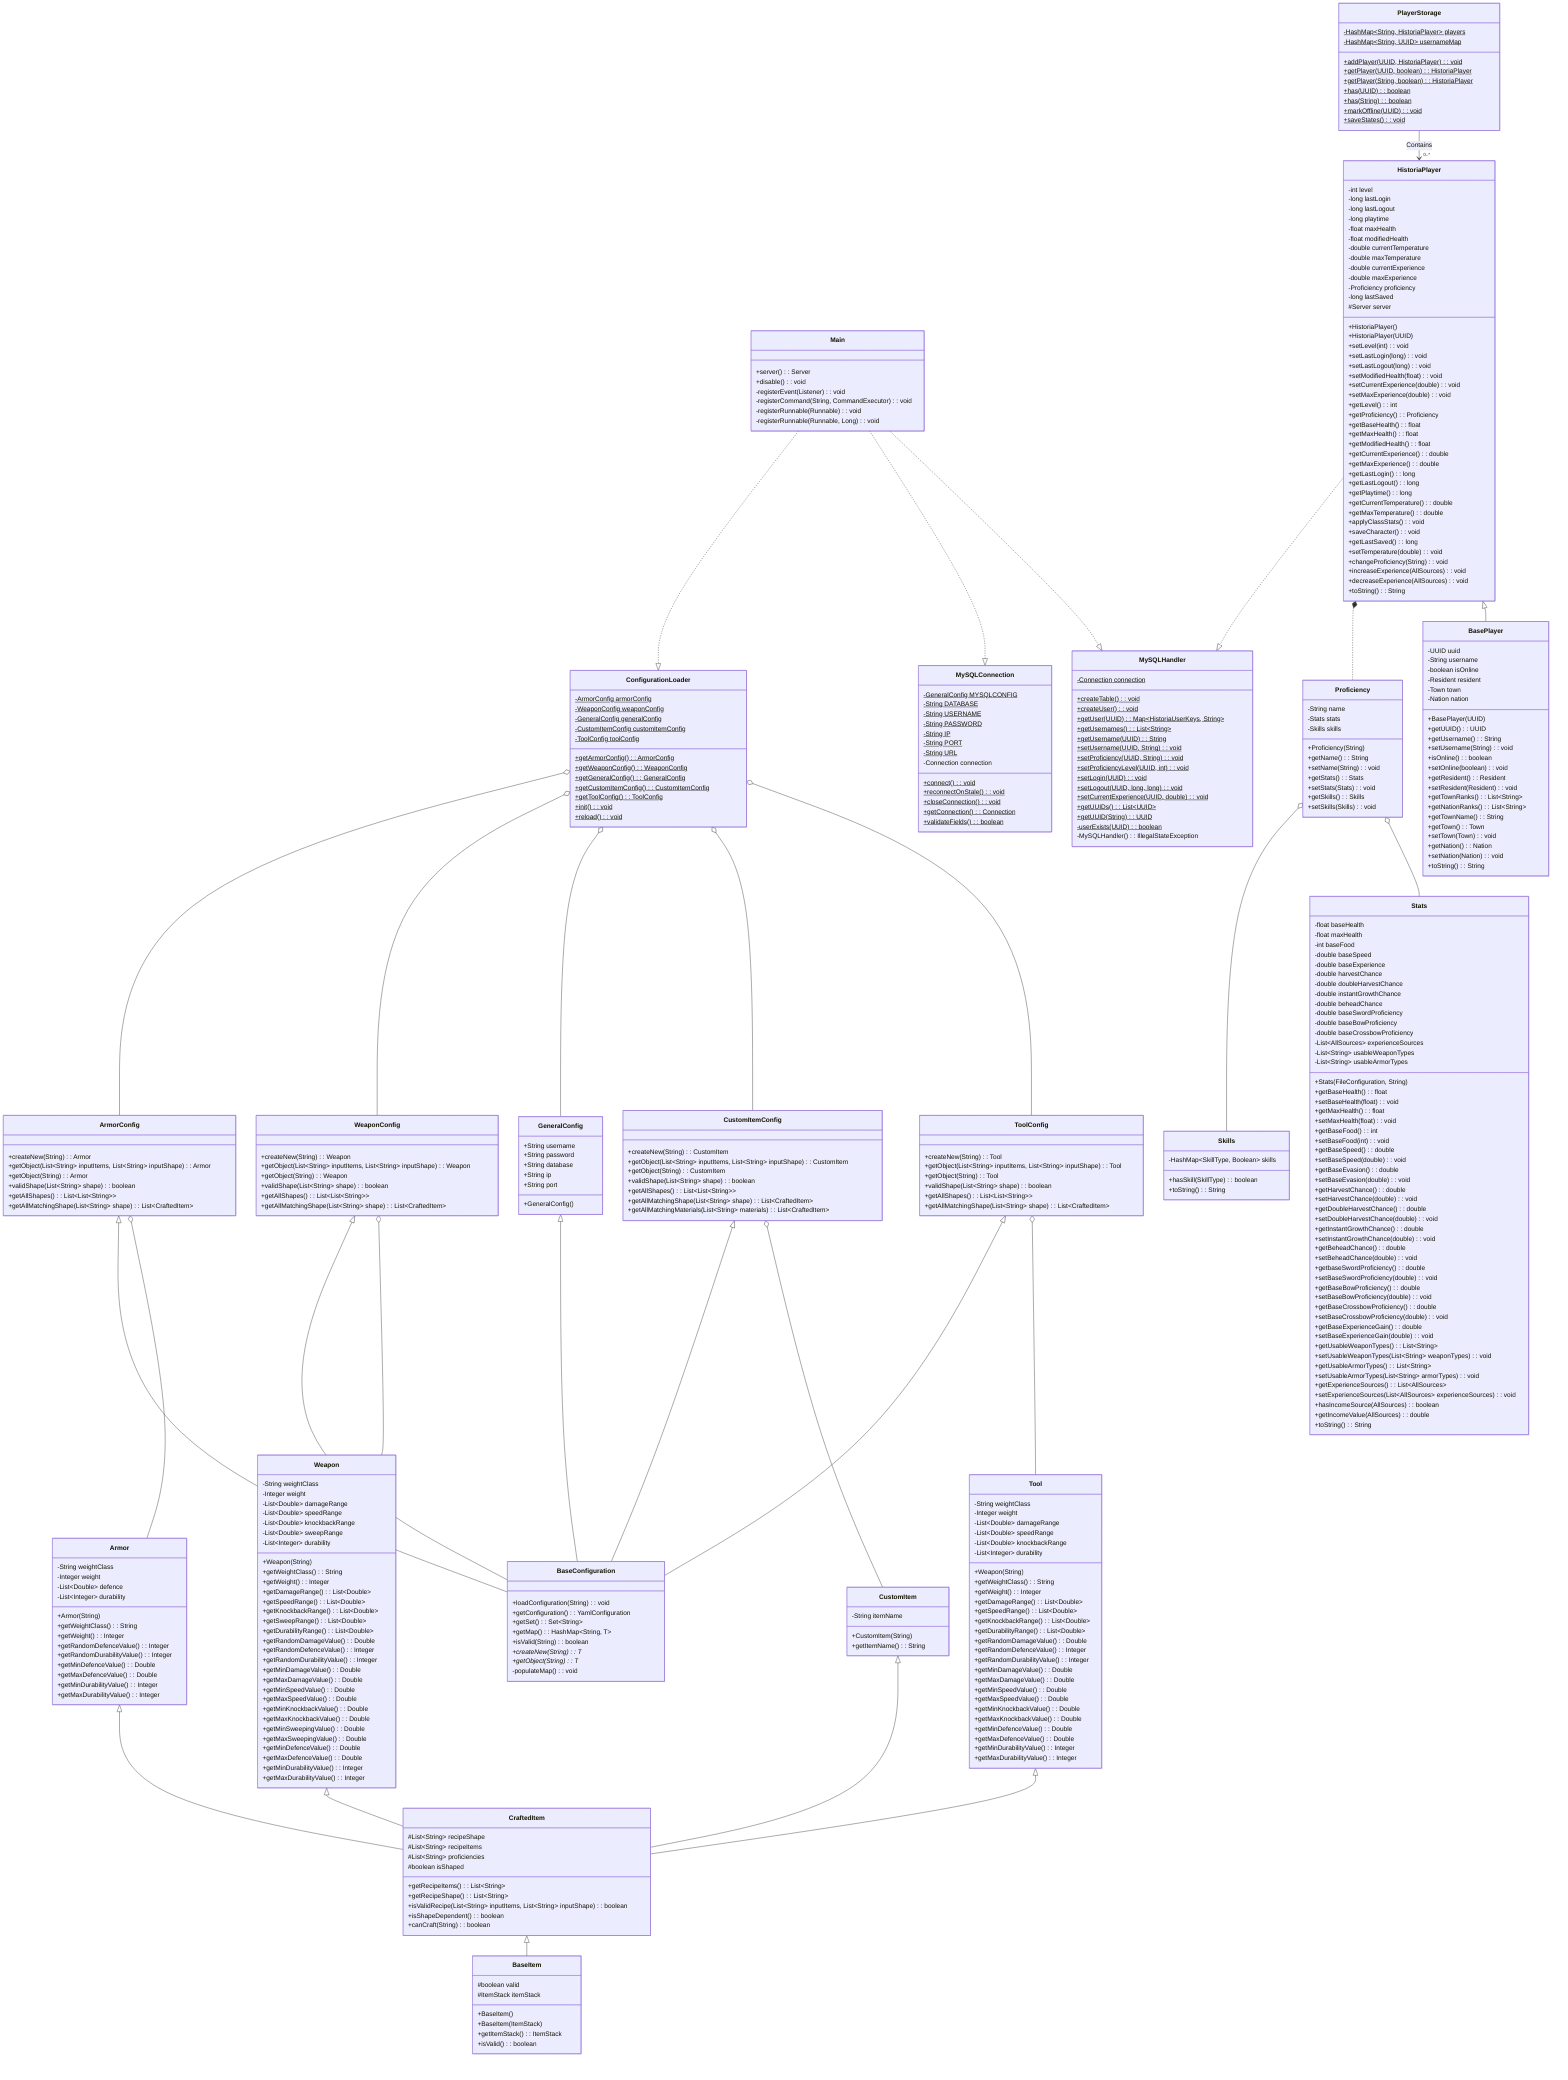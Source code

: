 classDiagram

    Main ..|> ConfigurationLoader
    Main ..|> MySQLConnection
    Main ..|> MySQLHandler

    ConfigurationLoader o-- ArmorConfig
    ConfigurationLoader o-- WeaponConfig
    ConfigurationLoader o-- GeneralConfig
    ConfigurationLoader o-- CustomItemConfig
    ConfigurationLoader o-- ToolConfig

    ArmorConfig <|-- BaseConfiguration
    WeaponConfig <|-- BaseConfiguration
    GeneralConfig <|-- BaseConfiguration
    CustomItemConfig <|-- BaseConfiguration
    ToolConfig <|-- BaseConfiguration

    ArmorConfig o-- Armor
    WeaponConfig o-- Weapon
    CustomItemConfig o-- CustomItem
    ToolConfig o-- Tool

    CraftedItem <|-- BaseItem

    Armor <|-- CraftedItem
    Weapon <|-- CraftedItem
    CustomItem <|-- CraftedItem
    Tool <|-- CraftedItem

    PlayerStorage --> "0..*" HistoriaPlayer : Contains
    HistoriaPlayer ..|> MySQLHandler
    HistoriaPlayer *.. Proficiency
    HistoriaPlayer <|-- BasePlayer
    Proficiency o-- Skills
    Proficiency o-- Stats


    class Main {

        +server() : Server
        +disable() : void
        -registerEvent(Listener) : void
        -registerCommand(String, CommandExecutor) : void
        -registerRunnable(Runnable) : void
        -registerRunnable(Runnable, Long) : void

    }

    class MySQLConnection {

        -GeneralConfig MYSQLCONFIG$
        -String DATABASE$
        -String USERNAME$
        -String PASSWORD$
        -String IP$
        -String PORT$
        -String URL$
        -Connection connection

        +connect()$ : void
        +reconnectOnStale()$ : void
        +closeConnection()$ : void
        +getConnection()$ : Connection
        +validateFields()$ : boolean
    }

    class MySQLHandler {

        -Connection connection$

        +createTable()$ : void
        +createUser()$ : void
        +getUser(UUID)$ : Map&lt;HistoriaUserKeys, String>
        +getUsernames()$ : List~String~
        +getUsername(UUID)$ : String
        +setUsername(UUID, String)$ : void
        +setProficiency(UUID, String)$ : void
        +setProficiencyLevel(UUID, int)$ : void
        +setLogin(UUID)$ : void
        +setLogout(UUID, long, long)$ : void
        +setCurrentExperience(UUID, double)$ : void
        +getUUIDs()$ : List~UUID~
        +getUUID(String)$ : UUID
        -userExists(UUID)$ : boolean
        -MySQLHandler() : IllegalStateException

    }

%%    class ConfigUtil {
%%
%%        -List~String~ configFileNames$
%%        +checkFiles()$ : void
%%        +yamlFromSource(InputStream)$ : YamlConfiguration
%%        +yamlFromSource(File)$ : YamlConfiguration
%%
%%    }

    class BaseConfiguration~T~ {

        +loadConfiguration(String) : void
        +getConfiguration() : YamlConfiguration
        +getSet() : Set~String~
        +getMap() : HashMap&lt;String, T>
        +isValid(String) : boolean
        +createNew(String) : T*
        +getObject(String) : T*
        -populateMap() : void

    }

    class ConfigurationLoader {

        -ArmorConfig armorConfig$
        -WeaponConfig weaponConfig$
        -GeneralConfig generalConfig$
        -CustomItemConfig customItemConfig$
        -ToolConfig toolConfig$

        +getArmorConfig()$ : ArmorConfig
        +getWeaponConfig()$ : WeaponConfig
        +getGeneralConfig()$ : GeneralConfig
        +getCustomItemConfig()$ : CustomItemConfig
        +getToolConfig()$ : ToolConfig

        +init()$ : void
        +reload()$ : void

    }

    class ArmorConfig {

        +createNew(String): Armor
        +getObject(List~String~ inputItems, List~String~ inputShape): Armor
        +getObject(String): Armor
        +validShape(List~String~ shape): boolean
        +getAllShapes(): List~List~String~~
        +getAllMatchingShape(List~String~ shape): List~CraftedItem~

    }

    class WeaponConfig {

        +createNew(String): Weapon
        +getObject(List~String~ inputItems, List~String~ inputShape): Weapon
        +getObject(String): Weapon
        +validShape(List~String~ shape): boolean
        +getAllShapes(): List~List~String~~
        +getAllMatchingShape(List~String~ shape): List~CraftedItem~

    }

    class GeneralConfig {

        +String username
        +String password
        +String database
        +String ip
        +String port

        +GeneralConfig()

    }

    class CustomItemConfig {

        +createNew(String): CustomItem
        +getObject(List~String~ inputItems, List~String~ inputShape): CustomItem
        +getObject(String): CustomItem
        +validShape(List~String~ shape): boolean
        +getAllShapes(): List~List~String~~
        +getAllMatchingShape(List~String~ shape): List~CraftedItem~
        +getAllMatchingMaterials(List~String~ materials): List~CraftedItem~

    }

    class ToolConfig {

        +createNew(String): Tool
        +getObject(List~String~ inputItems, List~String~ inputShape): Tool
        +getObject(String): Tool
        +validShape(List~String~ shape): boolean
        +getAllShapes(): List~List~String~~
        +getAllMatchingShape(List~String~ shape): List~CraftedItem~

    }

    class BaseItem {

        #boolean valid
        #ItemStack itemStack

        +BaseItem()
        +BaseItem(ItemStack)
        +getItemStack() : ItemStack
        +isValid() : boolean

    }

    class CraftedItem {

        #List~String~ recipeShape
        #List~String~ recipeItems
        #List~String~ proficiencies
        #boolean isShaped

        +getRecipeItems() : List~String~
        +getRecipeShape() : List~String~
        +isValidRecipe(List~String~ inputItems, List~String~ inputShape) : boolean
        +isShapeDependent() : boolean
        +canCraft(String) : boolean

    }

    class Armor {

        -String weightClass
        -Integer weight
        -List~Double~ defence
        -List~Integer~ durability

        +Armor(String)
        +getWeightClass() : String
        +getWeight() : Integer
        +getRandomDefenceValue() : Integer
        +getRandomDurabilityValue() : Integer
        +getMinDefenceValue() : Double
        +getMaxDefenceValue() : Double
        +getMinDurabilityValue() : Integer
        +getMaxDurabilityValue() : Integer

    }

    class Weapon {

        -String weightClass
        -Integer weight
        -List~Double~ damageRange
        -List~Double~ speedRange
        -List~Double~ knockbackRange
        -List~Double~ sweepRange
        -List~Integer~ durability

        +Weapon(String)
        +getWeightClass() : String
        +getWeight() : Integer
        +getDamageRange() : List~Double~
        +getSpeedRange() : List~Double~
        +getKnockbackRange() : List~Double~
        +getSweepRange() : List~Double~
        +getDurabilityRange() : List~Double~
        +getRandomDamageValue(): Double
        +getRandomDefenceValue() : Integer
        +getRandomDurabilityValue() : Integer
        +getMinDamageValue() : Double
        +getMaxDamageValue() : Double
        +getMinSpeedValue() : Double
        +getMaxSpeedValue() : Double
        +getMinKnockbackValue() : Double
        +getMaxKnockbackValue() : Double
        +getMinSweepingValue() : Double
        +getMaxSweepingValue() : Double
        +getMinDefenceValue() : Double
        +getMaxDefenceValue() : Double
        +getMinDurabilityValue() : Integer
        +getMaxDurabilityValue() : Integer

    }

    class CustomItem {

        -String itemName

        +CustomItem(String)
        +getItemName() : String


    }

    class Tool {

        -String weightClass
        -Integer weight
        -List~Double~ damageRange
        -List~Double~ speedRange
        -List~Double~ knockbackRange
        -List~Integer~ durability

        +Weapon(String)
        +getWeightClass() : String
        +getWeight() : Integer
        +getDamageRange() : List~Double~
        +getSpeedRange() : List~Double~
        +getKnockbackRange() : List~Double~
        +getDurabilityRange() : List~Double~
        +getRandomDamageValue(): Double
        +getRandomDefenceValue() : Integer
        +getRandomDurabilityValue() : Integer
        +getMinDamageValue() : Double
        +getMaxDamageValue() : Double
        +getMinSpeedValue() : Double
        +getMaxSpeedValue() : Double
        +getMinKnockbackValue() : Double
        +getMaxKnockbackValue() : Double
        +getMinDefenceValue() : Double
        +getMaxDefenceValue() : Double
        +getMinDurabilityValue() : Integer
        +getMaxDurabilityValue() : Integer

    }

    class PlayerStorage {

        -HashMap&lt;String, HistoriaPlayer> players$
        -HashMap&lt;String, UUID> usernameMap$

        +addPlayer(UUID, HistoriaPlayer)$ : void
        +getPlayer(UUID, boolean)$ : HistoriaPlayer
        +getPlayer(String, boolean)$ : HistoriaPlayer
        +has(UUID)$ : boolean
        +has(String)$ : boolean
        +markOffline(UUID)$ : void
        +saveStates()$ : void

    }

    class BasePlayer {
        -UUID uuid
        -String username
        -boolean isOnline
        -Resident resident
        -Town town
        -Nation nation

        +BasePlayer(UUID)
        +getUUID(): UUID
        +getUsername(): String
        +setUsername(String): void
        +isOnline(): boolean
        +setOnline(boolean): void
        +getResident(): Resident
        +setResident(Resident): void
        +getTownRanks(): List~String~
        +getNationRanks(): List~String~
        +getTownName(): String
        +getTown(): Town
        +setTown(Town): void
        +getNation(): Nation
        +setNation(Nation): void
        +toString() : String
    }

    class HistoriaPlayer {

        -int level
        -long lastLogin
        -long lastLogout
        -long playtime
        -float maxHealth
        -float modifiedHealth
        -double currentTemperature
        -double maxTemperature
        -double currentExperience
        -double maxExperience
        -Proficiency proficiency
        -long lastSaved
        #Server server

        +HistoriaPlayer()
        +HistoriaPlayer(UUID)
        +setLevel(int) : void
        +setLastLogin(long) : void
        +setLastLogout(long) : void
        +setModifiedHealth(float) : void
        +setCurrentExperience(double) : void
        +setMaxExperience(double) : void
        +getLevel() : int
        +getProficiency() : Proficiency
        +getBaseHealth() : float
        +getMaxHealth() : float
        +getModifiedHealth() : float
        +getCurrentExperience() : double
        +getMaxExperience() : double
        +getLastLogin() : long
        +getLastLogout() : long
        +getPlaytime() : long
        +getCurrentTemperature() : double
        +getMaxTemperature() : double
        +applyClassStats() : void
        +saveCharacter() : void
        +getLastSaved() : long
        +setTemperature(double) : void
        +changeProficiency(String) : void
        +increaseExperience(AllSources): void
        +decreaseExperience(AllSources) : void
        +toString() : String

    }

    class Proficiency {

        -String name
        -Stats stats
        -Skills skills

        +Proficiency(String)
        +getName() : String
        +setName(String): void
        +getStats() : Stats
        +setStats(Stats) : void
        +getSkills() : Skills
        +setSkills(Skills): void

    }

    class Skills {

        -HashMap&lt;SkillType, Boolean> skills

        +hasSkill(SkillType) : boolean
        +toString() : String

    }

    class Stats {

        -float baseHealth
        -float maxHealth
        -int baseFood
        -double baseSpeed
        -double baseExperience
        -double harvestChance
        -double doubleHarvestChance
        -double instantGrowthChance
        -double beheadChance
        -double baseSwordProficiency
        -double baseBowProficiency
        -double baseCrossbowProficiency
        -List~AllSources~ experienceSources
        -List~String~ usableWeaponTypes
        -List~String~ usableArmorTypes

        +Stats(FileConfiguration, String)
        +getBaseHealth() : float
        +setBaseHealth(float) : void
        +getMaxHealth() : float
        +setMaxHealth(float) : void
        +getBaseFood() : int
        +setBaseFood(int) : void
        +getBaseSpeed() : double
        +setBaseSpeed(double) : void
        +getBaseEvasion() : double
        +setBaseEvasion(double) : void
        +getHarvestChance() : double
        +setHarvestChance(double) : void
        +getDoubleHarvestChance() : double
        +setDoubleHarvestChance(double) : void
        +getInstantGrowthChance() : double
        +setInstantGrowthChance(double) : void
        +getBeheadChance() : double
        +setBeheadChance(double) : void
        +getbaseSwordProficiency() : double
        +setBaseSwordProficiency(double) : void
        +getBaseBowProficiency() : double
        +setBaseBowProficiency(double) : void
        +getBaseCrossbowProficiency(): double
        +setBaseCrossbowProficiency(double) : void
        +getBaseExperienceGain() : double
        +setBaseExperienceGain(double) : void
        +getUsableWeaponTypes() : List~String~
        +setUsableWeaponTypes(List~String~ weaponTypes) : void
        +getUsableArmorTypes() : List~String~
        +setUsableArmorTypes(List~String~ armorTypes) : void
        +getExperienceSources() : List~AllSources~
        +setExperienceSources(List~AllSources~ experienceSources) : void
        +hasIncomeSource(AllSources) : boolean
        +getIncomeValue(AllSources) : double
        +toString() : String


    }